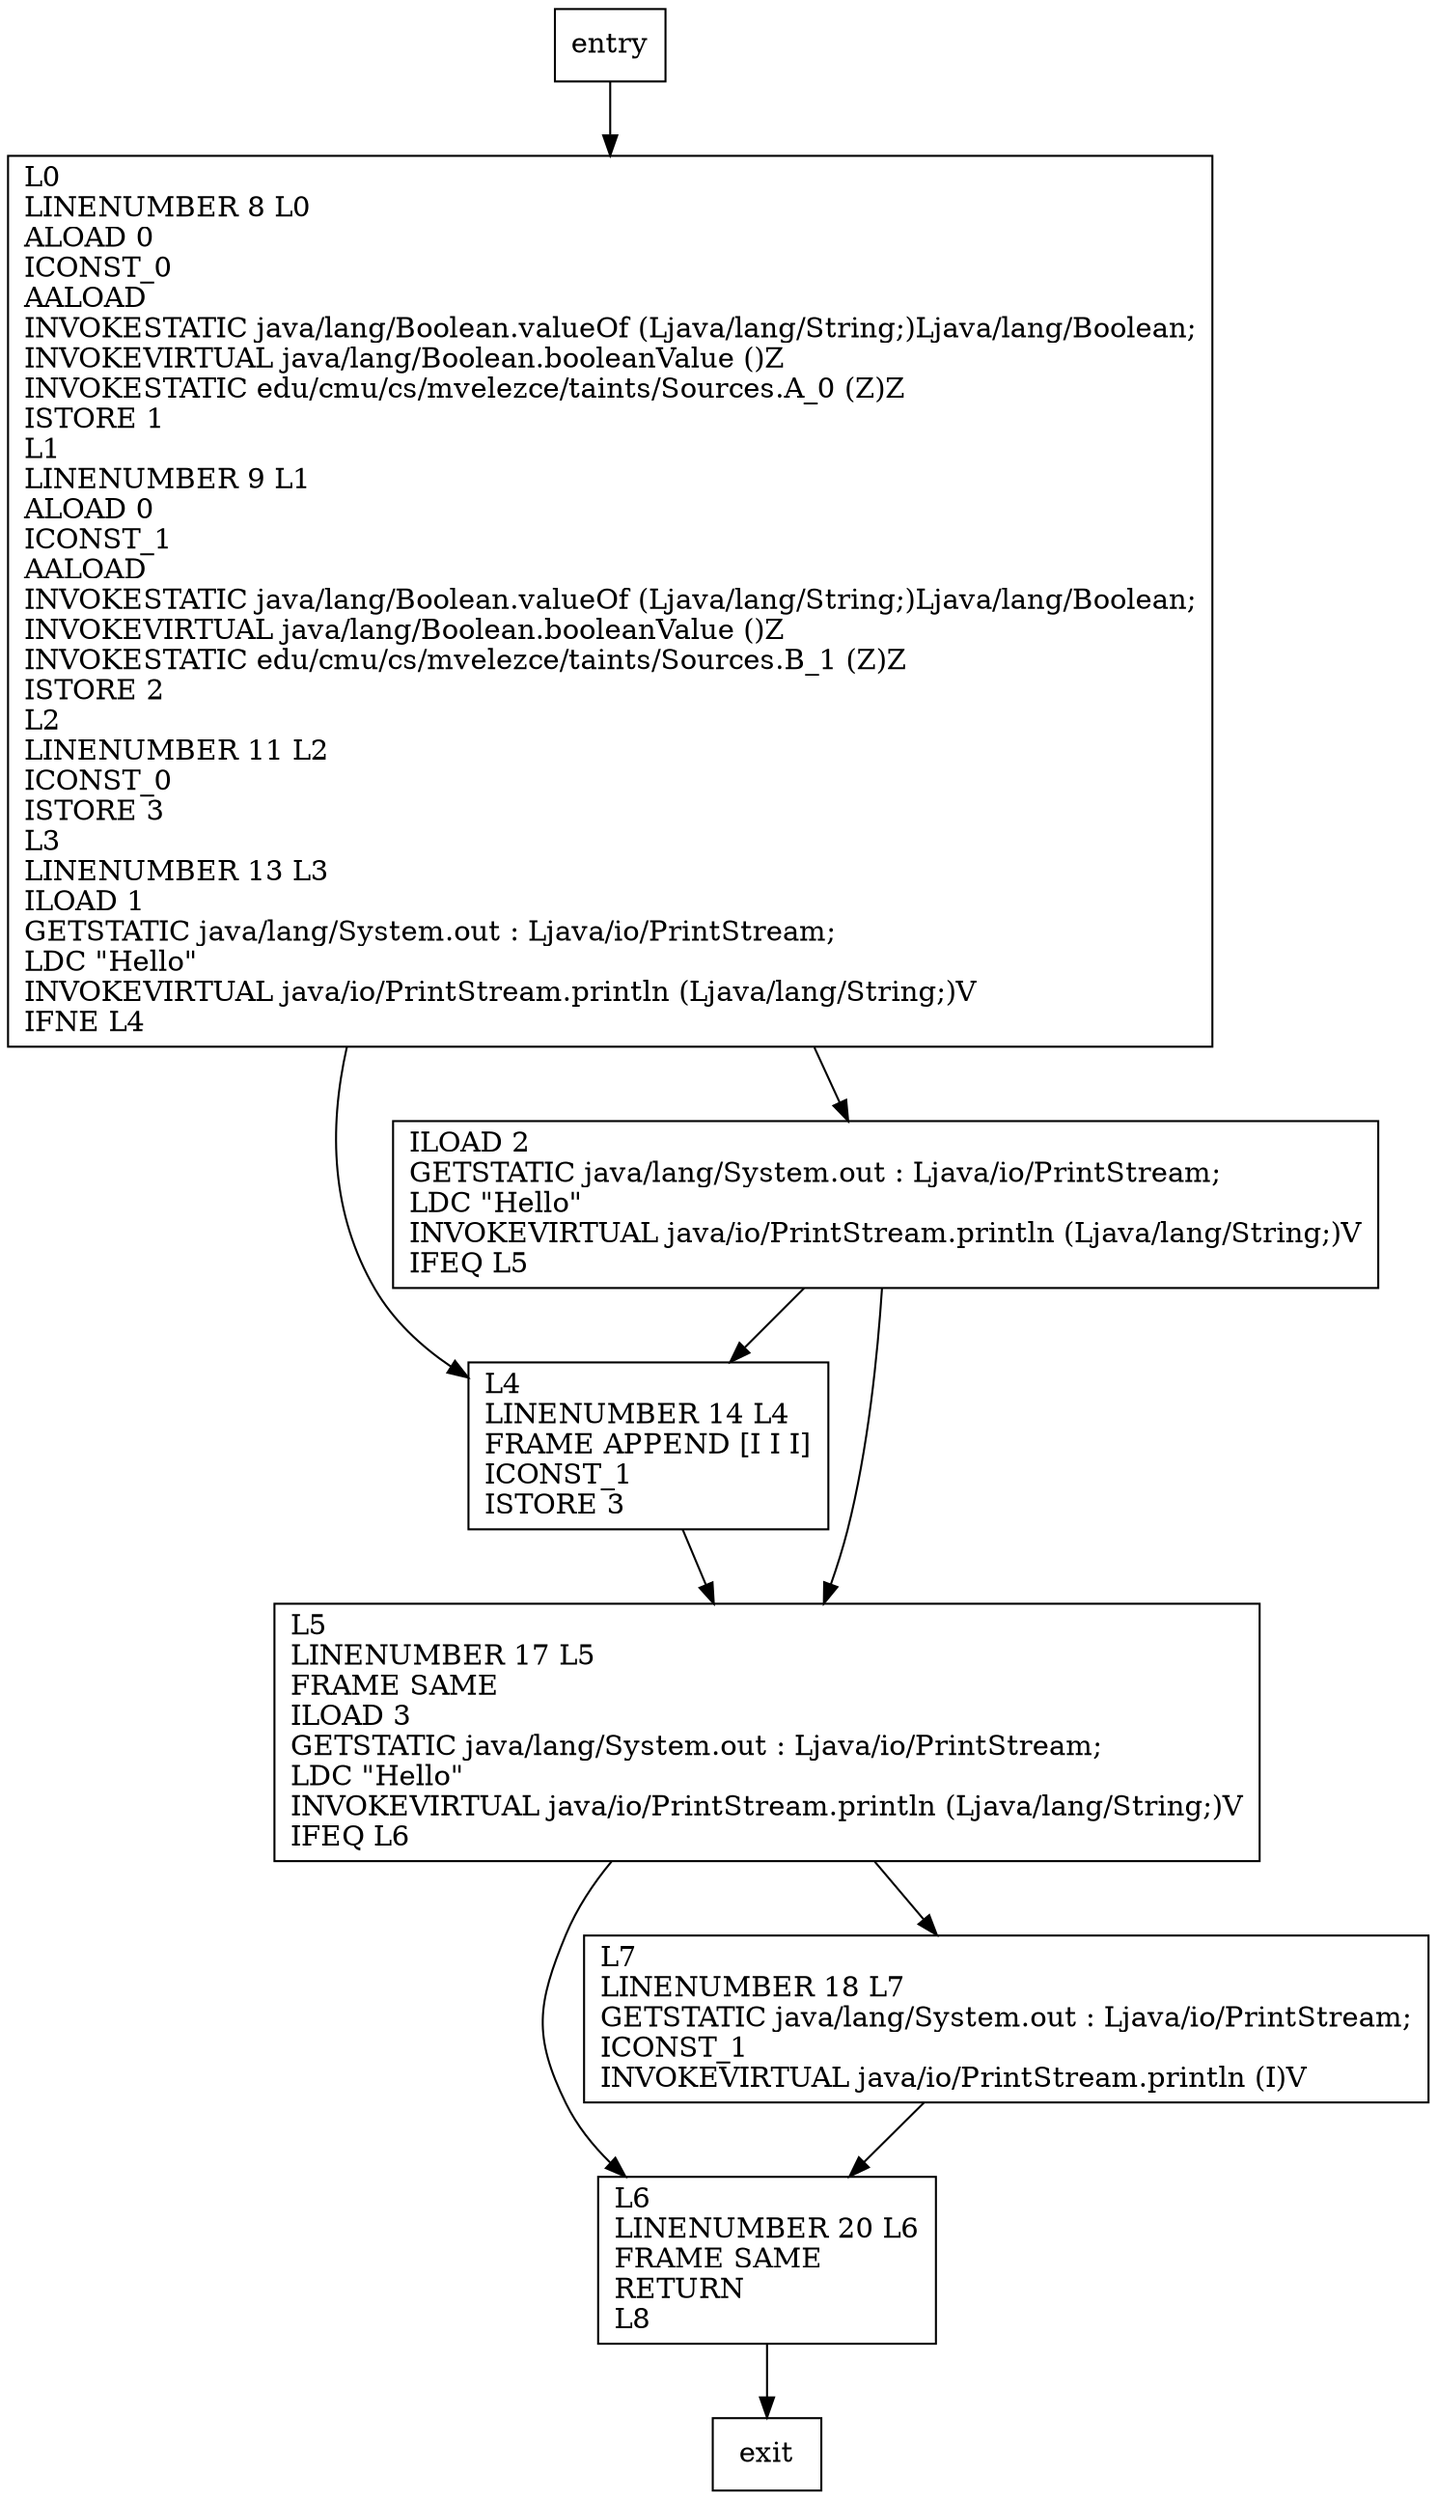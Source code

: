 digraph main {
node [shape=record];
1481056406 [label="L5\lLINENUMBER 17 L5\lFRAME SAME\lILOAD 3\lGETSTATIC java/lang/System.out : Ljava/io/PrintStream;\lLDC \"Hello\"\lINVOKEVIRTUAL java/io/PrintStream.println (Ljava/lang/String;)V\lIFEQ L6\l"];
1407713529 [label="L6\lLINENUMBER 20 L6\lFRAME SAME\lRETURN\lL8\l"];
177389135 [label="L7\lLINENUMBER 18 L7\lGETSTATIC java/lang/System.out : Ljava/io/PrintStream;\lICONST_1\lINVOKEVIRTUAL java/io/PrintStream.println (I)V\l"];
1582406355 [label="L0\lLINENUMBER 8 L0\lALOAD 0\lICONST_0\lAALOAD\lINVOKESTATIC java/lang/Boolean.valueOf (Ljava/lang/String;)Ljava/lang/Boolean;\lINVOKEVIRTUAL java/lang/Boolean.booleanValue ()Z\lINVOKESTATIC edu/cmu/cs/mvelezce/taints/Sources.A_0 (Z)Z\lISTORE 1\lL1\lLINENUMBER 9 L1\lALOAD 0\lICONST_1\lAALOAD\lINVOKESTATIC java/lang/Boolean.valueOf (Ljava/lang/String;)Ljava/lang/Boolean;\lINVOKEVIRTUAL java/lang/Boolean.booleanValue ()Z\lINVOKESTATIC edu/cmu/cs/mvelezce/taints/Sources.B_1 (Z)Z\lISTORE 2\lL2\lLINENUMBER 11 L2\lICONST_0\lISTORE 3\lL3\lLINENUMBER 13 L3\lILOAD 1\lGETSTATIC java/lang/System.out : Ljava/io/PrintStream;\lLDC \"Hello\"\lINVOKEVIRTUAL java/io/PrintStream.println (Ljava/lang/String;)V\lIFNE L4\l"];
2076462312 [label="L4\lLINENUMBER 14 L4\lFRAME APPEND [I I I]\lICONST_1\lISTORE 3\l"];
1493642909 [label="ILOAD 2\lGETSTATIC java/lang/System.out : Ljava/io/PrintStream;\lLDC \"Hello\"\lINVOKEVIRTUAL java/io/PrintStream.println (Ljava/lang/String;)V\lIFEQ L5\l"];
entry;
exit;
1481056406 -> 1407713529;
1481056406 -> 177389135;
entry -> 1582406355;
1407713529 -> exit;
177389135 -> 1407713529;
1582406355 -> 2076462312;
1582406355 -> 1493642909;
2076462312 -> 1481056406;
1493642909 -> 1481056406;
1493642909 -> 2076462312;
}
